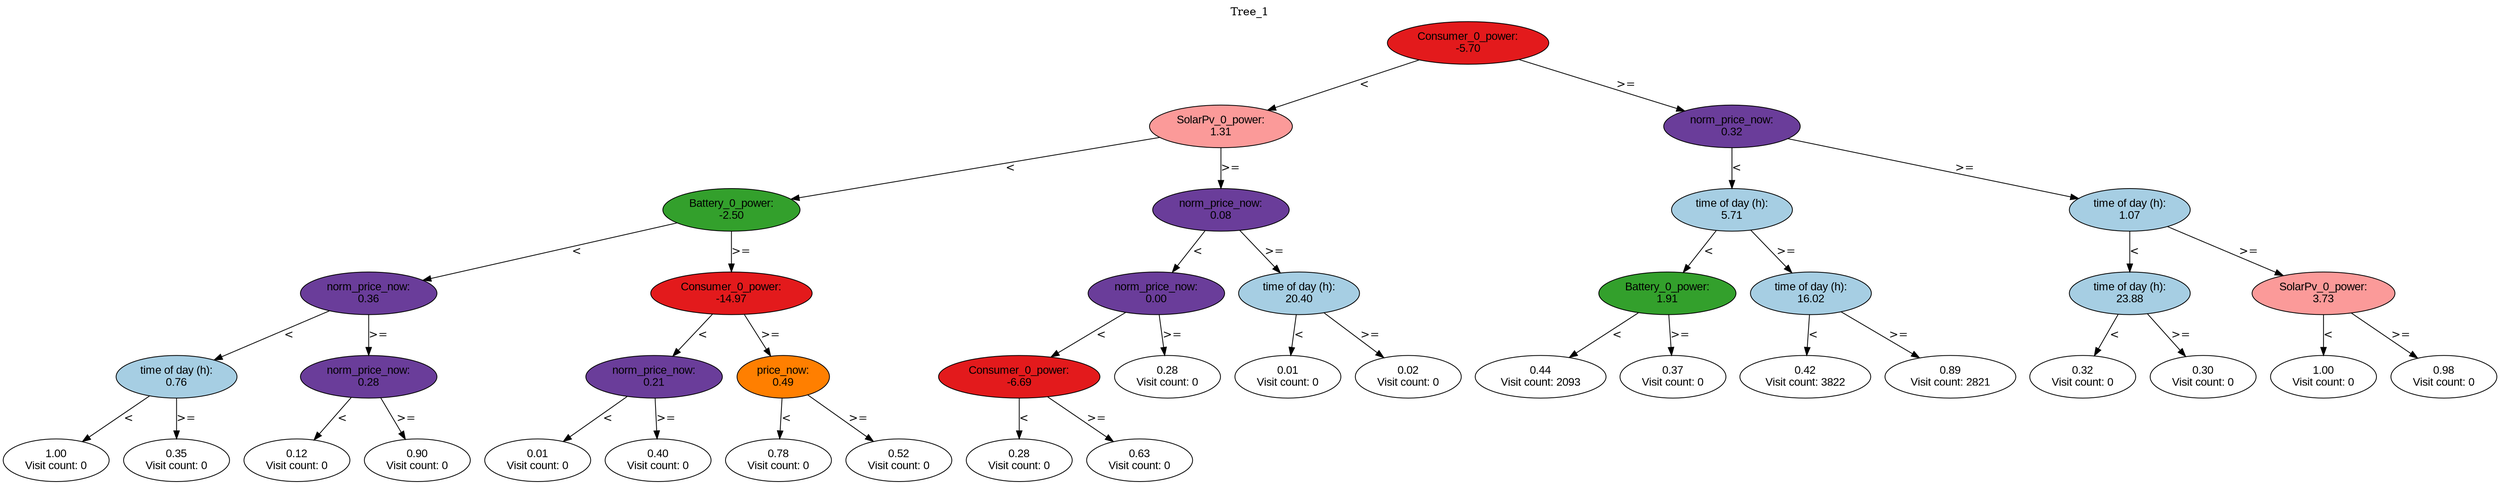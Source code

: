 digraph BST {
    node [fontname="Arial" style=filled colorscheme=paired12];
    0 [ label = "Consumer_0_power:
-5.70" fillcolor=6];
    1 [ label = "SolarPv_0_power:
1.31" fillcolor=5];
    2 [ label = "Battery_0_power:
-2.50" fillcolor=4];
    3 [ label = "norm_price_now:
0.36" fillcolor=10];
    4 [ label = "time of day (h):
0.76" fillcolor=1];
    5 [ label = "1.00
Visit count: 0" fillcolor=white];
    6 [ label = "0.35
Visit count: 0" fillcolor=white];
    7 [ label = "norm_price_now:
0.28" fillcolor=10];
    8 [ label = "0.12
Visit count: 0" fillcolor=white];
    9 [ label = "0.90
Visit count: 0" fillcolor=white];
    10 [ label = "Consumer_0_power:
-14.97" fillcolor=6];
    11 [ label = "norm_price_now:
0.21" fillcolor=10];
    12 [ label = "0.01
Visit count: 0" fillcolor=white];
    13 [ label = "0.40
Visit count: 0" fillcolor=white];
    14 [ label = "price_now:
0.49" fillcolor=8];
    15 [ label = "0.78
Visit count: 0" fillcolor=white];
    16 [ label = "0.52
Visit count: 0" fillcolor=white];
    17 [ label = "norm_price_now:
0.08" fillcolor=10];
    18 [ label = "norm_price_now:
0.00" fillcolor=10];
    19 [ label = "Consumer_0_power:
-6.69" fillcolor=6];
    20 [ label = "0.28
Visit count: 0" fillcolor=white];
    21 [ label = "0.63
Visit count: 0" fillcolor=white];
    22 [ label = "0.28
Visit count: 0" fillcolor=white];
    23 [ label = "time of day (h):
20.40" fillcolor=1];
    24 [ label = "0.01
Visit count: 0" fillcolor=white];
    25 [ label = "0.02
Visit count: 0" fillcolor=white];
    26 [ label = "norm_price_now:
0.32" fillcolor=10];
    27 [ label = "time of day (h):
5.71" fillcolor=1];
    28 [ label = "Battery_0_power:
1.91" fillcolor=4];
    29 [ label = "0.44
Visit count: 2093" fillcolor=white];
    30 [ label = "0.37
Visit count: 0" fillcolor=white];
    31 [ label = "time of day (h):
16.02" fillcolor=1];
    32 [ label = "0.42
Visit count: 3822" fillcolor=white];
    33 [ label = "0.89
Visit count: 2821" fillcolor=white];
    34 [ label = "time of day (h):
1.07" fillcolor=1];
    35 [ label = "time of day (h):
23.88" fillcolor=1];
    36 [ label = "0.32
Visit count: 0" fillcolor=white];
    37 [ label = "0.30
Visit count: 0" fillcolor=white];
    38 [ label = "SolarPv_0_power:
3.73" fillcolor=5];
    39 [ label = "1.00
Visit count: 0" fillcolor=white];
    40 [ label = "0.98
Visit count: 0" fillcolor=white];

    0  -> 1[ label = "<"];
    0  -> 26[ label = ">="];
    1  -> 2[ label = "<"];
    1  -> 17[ label = ">="];
    2  -> 3[ label = "<"];
    2  -> 10[ label = ">="];
    3  -> 4[ label = "<"];
    3  -> 7[ label = ">="];
    4  -> 5[ label = "<"];
    4  -> 6[ label = ">="];
    7  -> 8[ label = "<"];
    7  -> 9[ label = ">="];
    10  -> 11[ label = "<"];
    10  -> 14[ label = ">="];
    11  -> 12[ label = "<"];
    11  -> 13[ label = ">="];
    14  -> 15[ label = "<"];
    14  -> 16[ label = ">="];
    17  -> 18[ label = "<"];
    17  -> 23[ label = ">="];
    18  -> 19[ label = "<"];
    18  -> 22[ label = ">="];
    19  -> 20[ label = "<"];
    19  -> 21[ label = ">="];
    23  -> 24[ label = "<"];
    23  -> 25[ label = ">="];
    26  -> 27[ label = "<"];
    26  -> 34[ label = ">="];
    27  -> 28[ label = "<"];
    27  -> 31[ label = ">="];
    28  -> 29[ label = "<"];
    28  -> 30[ label = ">="];
    31  -> 32[ label = "<"];
    31  -> 33[ label = ">="];
    34  -> 35[ label = "<"];
    34  -> 38[ label = ">="];
    35  -> 36[ label = "<"];
    35  -> 37[ label = ">="];
    38  -> 39[ label = "<"];
    38  -> 40[ label = ">="];

    labelloc="t";
    label="Tree_1";
}